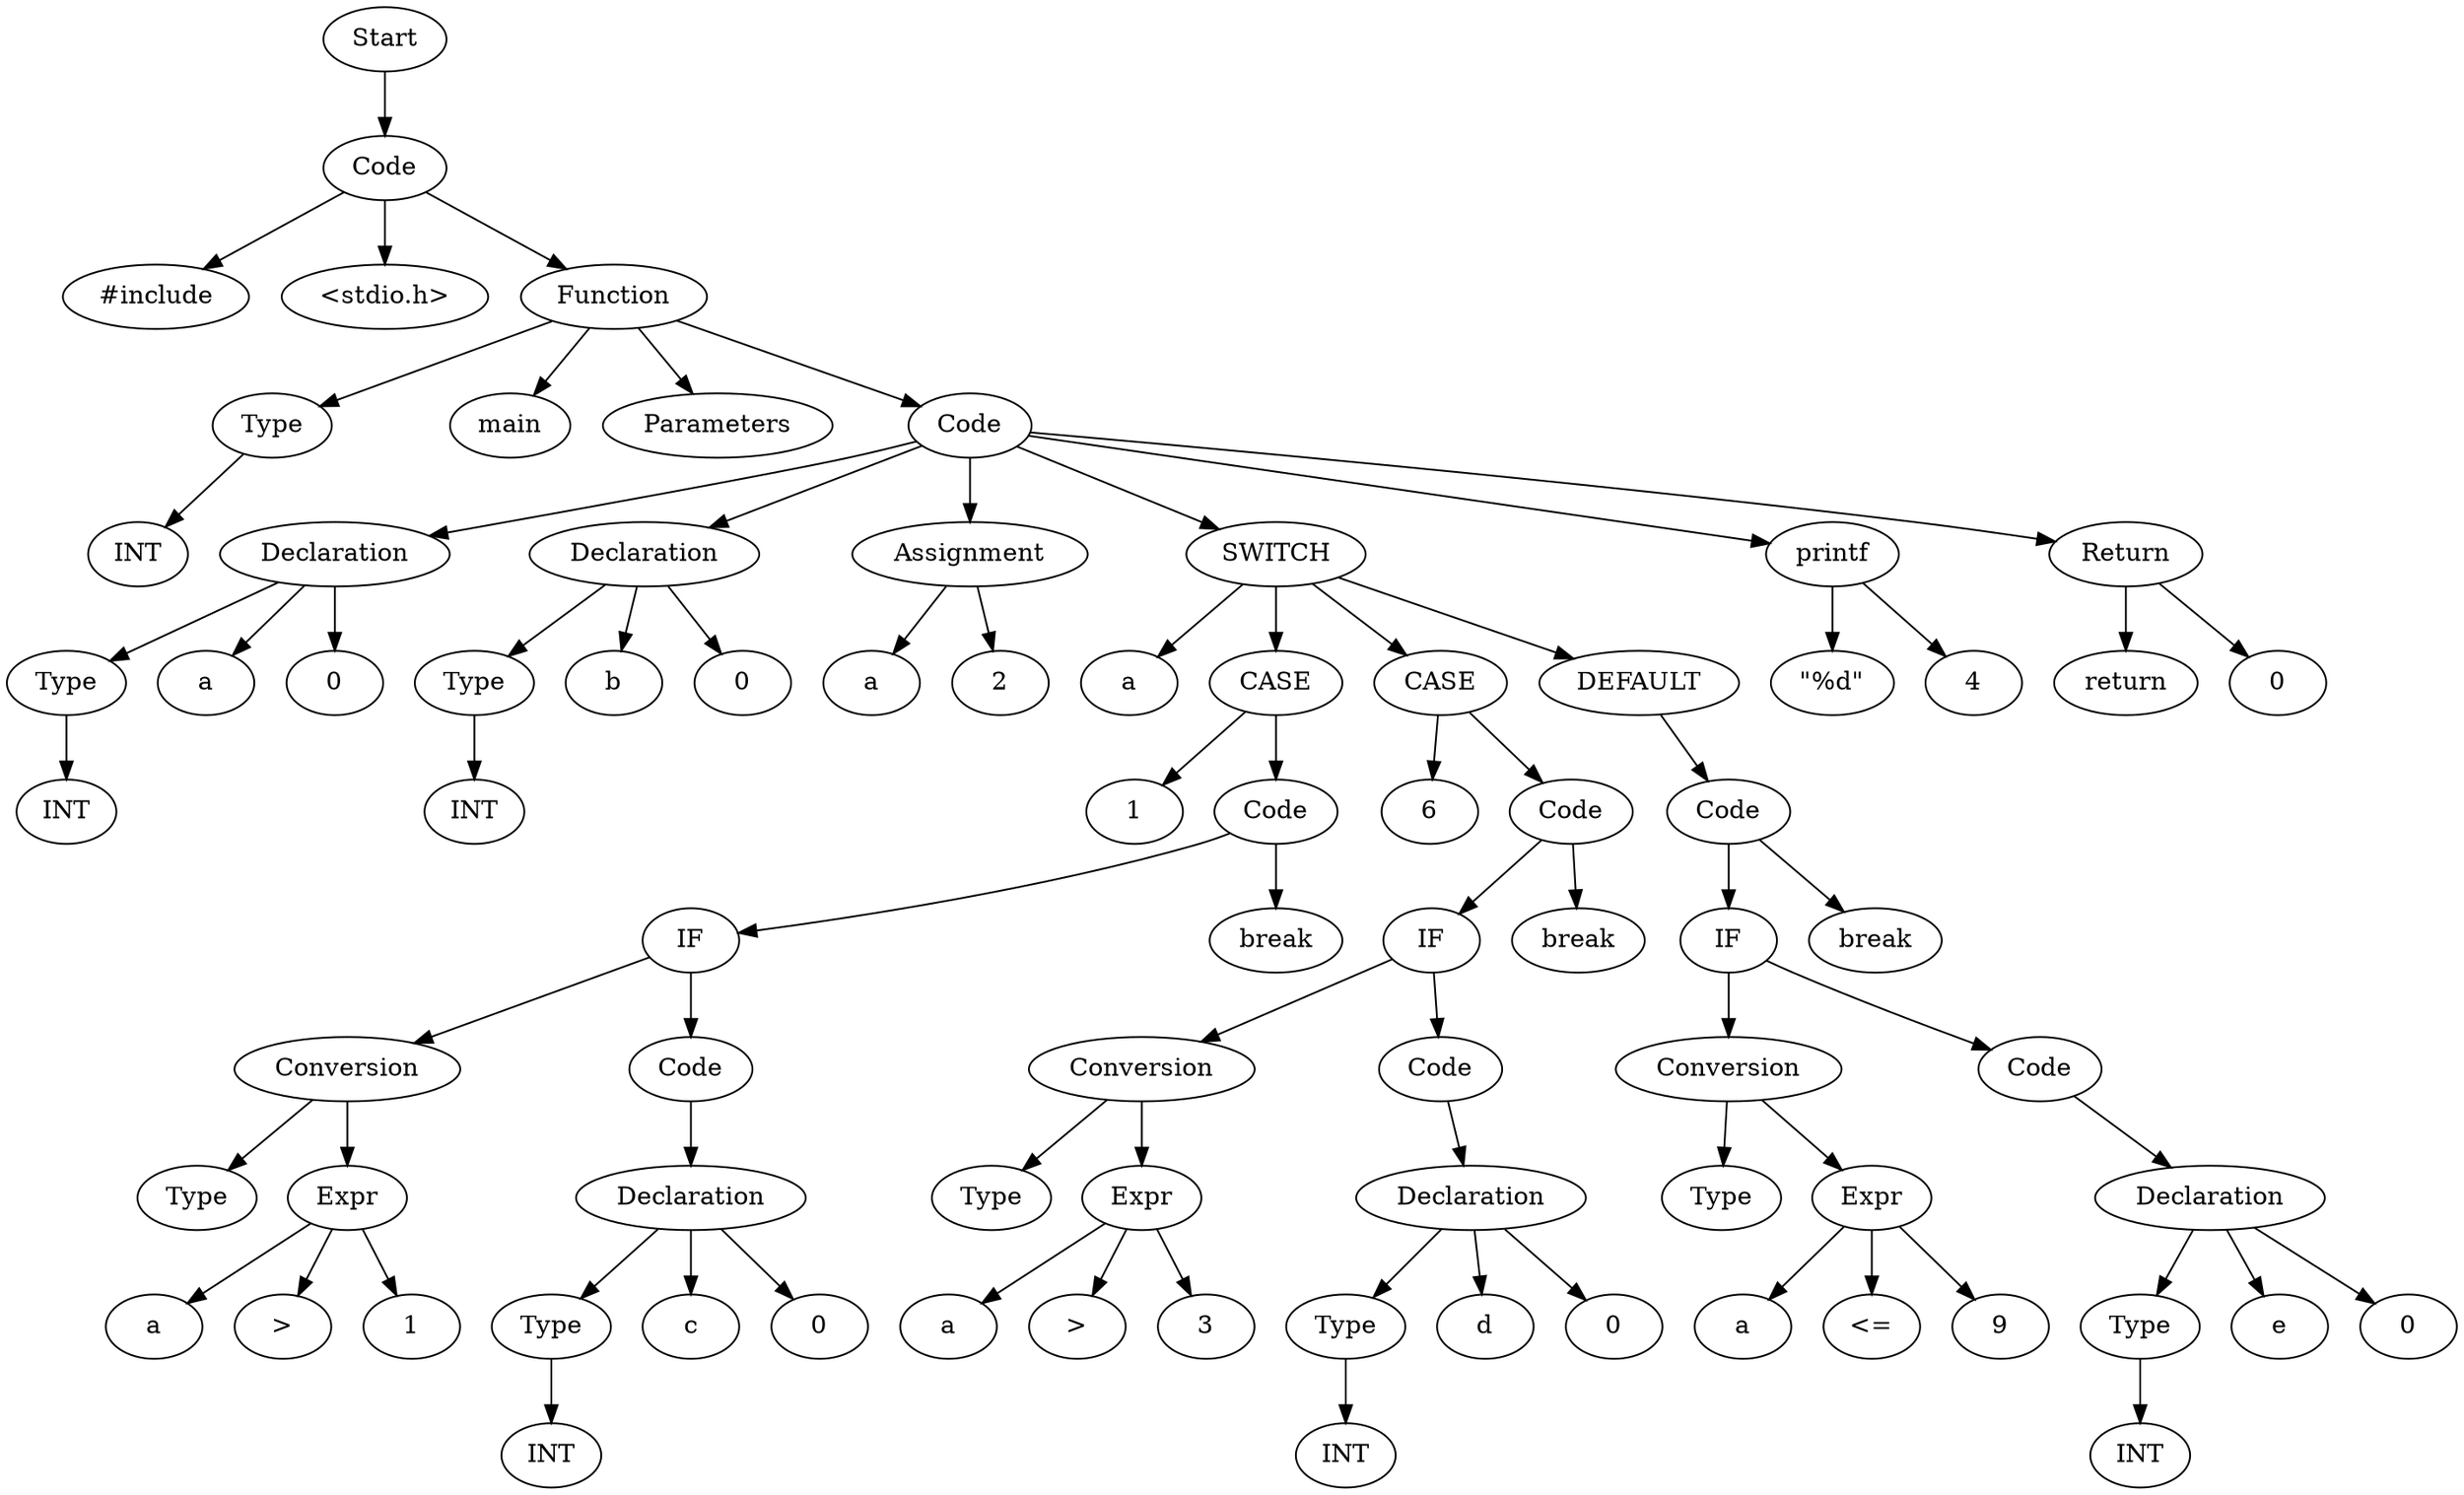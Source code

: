 digraph AST {
  "137831144375008" [label="Start"];
  "137831144375008" -> "137831144380336";
  "137831144380336" [label="Code"];
  "137831144380336" -> "137831144379328";
  "137831144380336" -> "137831144377888";
  "137831144380336" -> "137831144377936";
  "137831144379328" [label="#include"];
  "137831144377888" [label="<stdio.h>"];
  "137831144377936" [label="Function"];
  "137831144377936" -> "137831144381680";
  "137831144377936" -> "137831144378560";
  "137831144377936" -> "137831144380720";
  "137831144377936" -> "137831144381248";
  "137831144381680" [label="Type"];
  "137831144381680" -> "137831144378896";
  "137831144378896" [label="INT"];
  "137831144378560" [label="main"];
  "137831144380720" [label="Parameters"];
  "137831144381248" [label="Code"];
  "137831144381248" -> "137831144382496";
  "137831144381248" -> "137831144377984";
  "137831144381248" -> "137831144389216";
  "137831144381248" -> "137831144387824";
  "137831144381248" -> "137831144497040";
  "137831144381248" -> "137831144498816";
  "137831144382496" [label="Declaration"];
  "137831144382496" -> "137831144381392";
  "137831144382496" -> "137831144377312";
  "137831144382496" -> "137831144381584";
  "137831144381392" [label="Type"];
  "137831144381392" -> "137831144377264";
  "137831144377264" [label="INT"];
  "137831144377312" [label="a"];
  "137831144381584" [label="0"];
  "137831144377984" [label="Declaration"];
  "137831144377984" -> "137831144380576";
  "137831144377984" -> "137831144374432";
  "137831144377984" -> "137831144374528";
  "137831144380576" [label="Type"];
  "137831144380576" -> "137831144380288";
  "137831144380288" [label="INT"];
  "137831144374432" [label="b"];
  "137831144374528" [label="0"];
  "137831144389216" [label="Assignment"];
  "137831144389216" -> "137831144374720";
  "137831144389216" -> "137831144385424";
  "137831144374720" [label="a"];
  "137831144385424" [label="2"];
  "137831144387824" [label="SWITCH"];
  "137831144387824" -> "137831144376592";
  "137831144387824" -> "137831144377552";
  "137831144387824" -> "137831144196992";
  "137831144387824" -> "137831144491616";
  "137831144376592" [label="a"];
  "137831144377552" [label="CASE"];
  "137831144377552" -> "137831144385760";
  "137831144377552" -> "137831144387248";
  "137831144385760" [label="1"];
  "137831144387248" [label="Code"];
  "137831144387248" -> "137831144387200";
  "137831144387248" -> "137831144207888";
  "137831144387200" [label="IF"];
  "137831144387200" -> "137831144502128";
  "137831144387200" -> "137831144389552";
  "137831144502128" [label="Conversion"];
  "137831144502128" -> "137831144502176";
  "137831144502128" -> "137831144389792";
  "137831144502176" [label="Type"];
  "137831144389792" [label="Expr"];
  "137831144389792" -> "137831144388016";
  "137831144389792" -> "137831144376544";
  "137831144389792" -> "137831144383936";
  "137831144388016" [label="a"];
  "137831144376544" [label=">"];
  "137831144383936" [label="1"];
  "137831144389552" [label="Code"];
  "137831144389552" -> "137831144390512";
  "137831144390512" [label="Declaration"];
  "137831144390512" -> "137831144389456";
  "137831144390512" -> "137831144388688";
  "137831144390512" -> "137831144210240";
  "137831144389456" [label="Type"];
  "137831144389456" -> "137831144386432";
  "137831144386432" [label="INT"];
  "137831144388688" [label="c"];
  "137831144210240" [label="0"];
  "137831144207888" [label="break"];
  "137831144196992" [label="CASE"];
  "137831144196992" -> "137831144196656";
  "137831144196992" -> "137831144209520";
  "137831144196656" [label="6"];
  "137831144209520" [label="Code"];
  "137831144209520" -> "137831144197088";
  "137831144209520" -> "137831144491472";
  "137831144197088" [label="IF"];
  "137831144197088" -> "137831144502320";
  "137831144197088" -> "137831144489456";
  "137831144502320" [label="Conversion"];
  "137831144502320" -> "137831144502368";
  "137831144502320" -> "137831144209904";
  "137831144502368" [label="Type"];
  "137831144209904" [label="Expr"];
  "137831144209904" -> "137831144208944";
  "137831144209904" -> "137831144207600";
  "137831144209904" -> "137831144489168";
  "137831144208944" [label="a"];
  "137831144207600" [label=">"];
  "137831144489168" [label="3"];
  "137831144489456" [label="Code"];
  "137831144489456" -> "137831144490032";
  "137831144490032" [label="Declaration"];
  "137831144490032" -> "137831144490224";
  "137831144490032" -> "137831144490512";
  "137831144490032" -> "137831144491184";
  "137831144490224" [label="Type"];
  "137831144490224" -> "137831144490416";
  "137831144490416" [label="INT"];
  "137831144490512" [label="d"];
  "137831144491184" [label="0"];
  "137831144491472" [label="break"];
  "137831144491616" [label="DEFAULT"];
  "137831144491616" -> "137831144492096";
  "137831144492096" [label="Code"];
  "137831144492096" -> "137831144492288";
  "137831144492096" -> "137831144496224";
  "137831144492288" [label="IF"];
  "137831144492288" -> "137831144502512";
  "137831144492288" -> "137831144494208";
  "137831144502512" [label="Conversion"];
  "137831144502512" -> "137831144502560";
  "137831144502512" -> "137831144492768";
  "137831144502560" [label="Type"];
  "137831144492768" [label="Expr"];
  "137831144492768" -> "137831144493344";
  "137831144492768" -> "137831144493392";
  "137831144492768" -> "137831144493920";
  "137831144493344" [label="a"];
  "137831144493392" [label="<="];
  "137831144493920" [label="9"];
  "137831144494208" [label="Code"];
  "137831144494208" -> "137831144494784";
  "137831144494784" [label="Declaration"];
  "137831144494784" -> "137831144494976";
  "137831144494784" -> "137831144495264";
  "137831144494784" -> "137831144495936";
  "137831144494976" [label="Type"];
  "137831144494976" -> "137831144495168";
  "137831144495168" [label="INT"];
  "137831144495264" [label="e"];
  "137831144495936" [label="0"];
  "137831144496224" [label="break"];
  "137831144497040" [label="printf"];
  "137831144497040" -> "137831144497904";
  "137831144497040" -> "137831144498480";
  "137831144497904" [label="\"%d\""];
  "137831144498480" [label="4"];
  "137831144498816" [label="Return"];
  "137831144498816" -> "137831144499008";
  "137831144498816" -> "137831144499536";
  "137831144499008" [label="return"];
  "137831144499536" [label="0"];
}
